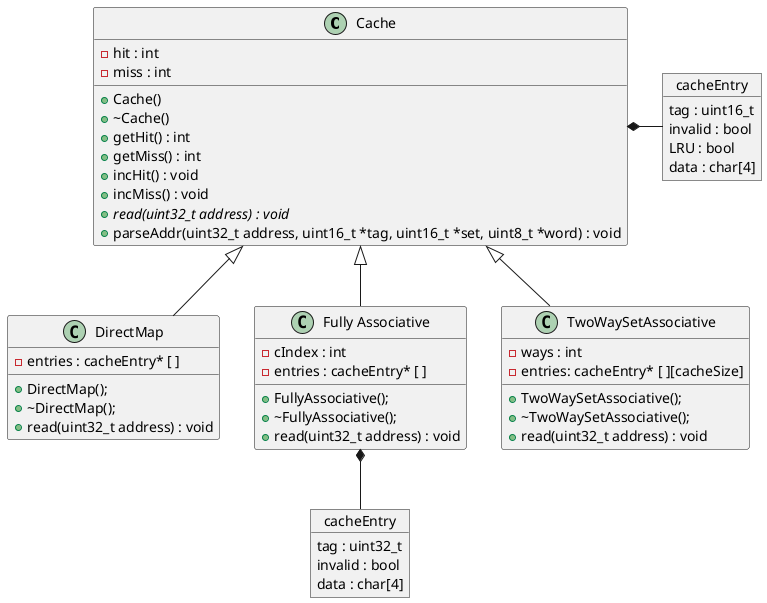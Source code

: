 @startuml Cache Simulator
class   "Cache" as c
class   "DirectMap" as dm
class   "Fully Associative" as fa
class   "TwoWaySetAssociative" as sa
object  "cacheEntry" as ce
object  "cacheEntry" as FaCe

c <|-- dm
c <|-- fa
c <|-- sa
c *- ce
fa *-- FaCe

c : -hit : int
c : -miss : int
c : +Cache()
c : +~Cache()
c : +getHit() : int
c : +getMiss() : int
c : +incHit() : void
c : +incMiss() : void
c : {abstract} + read(uint32_t address) : void
c : +parseAddr(uint32_t address, uint16_t *tag, uint16_t *set, uint8_t *word) : void

fa : +FullyAssociative();
fa : +~FullyAssociative();
fa : +read(uint32_t address) : void
fa : -cIndex : int
fa : -entries : cacheEntry* [ ]

dm : +DirectMap();
dm : +~DirectMap();
dm : +read(uint32_t address) : void
dm : -entries : cacheEntry* [ ]

sa : +TwoWaySetAssociative();
sa : +~TwoWaySetAssociative();
sa : +read(uint32_t address) : void
sa : -ways : int
sa : -entries: cacheEntry* [ ][cacheSize] 

ce : tag : uint16_t
ce : invalid : bool
ce : LRU : bool
ce : data : char[4]

FaCe : tag : uint32_t
FaCe : invalid : bool
FaCe : data : char[4]

@enduml